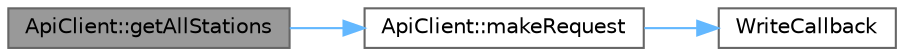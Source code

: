 digraph "ApiClient::getAllStations"
{
 // LATEX_PDF_SIZE
  bgcolor="transparent";
  edge [fontname=Helvetica,fontsize=10,labelfontname=Helvetica,labelfontsize=10];
  node [fontname=Helvetica,fontsize=10,shape=box,height=0.2,width=0.4];
  rankdir="LR";
  Node1 [id="Node000001",label="ApiClient::getAllStations",height=0.2,width=0.4,color="gray40", fillcolor="grey60", style="filled", fontcolor="black",tooltip="Pobiera listę wszystkich stacji pomiarowych."];
  Node1 -> Node2 [id="edge1_Node000001_Node000002",color="steelblue1",style="solid",tooltip=" "];
  Node2 [id="Node000002",label="ApiClient::makeRequest",height=0.2,width=0.4,color="grey40", fillcolor="white", style="filled",URL="$class_api_client.html#a85e749188e733b82d0366dfabdfa7532",tooltip="Funkcja pomocnicza do wykonywania zapytań HTTP."];
  Node2 -> Node3 [id="edge2_Node000002_Node000003",color="steelblue1",style="solid",tooltip=" "];
  Node3 [id="Node000003",label="WriteCallback",height=0.2,width=0.4,color="grey40", fillcolor="white", style="filled",URL="$api__client_8cpp.html#ab54064eb3c1650bc846b7731da4b07b1",tooltip=" "];
}
